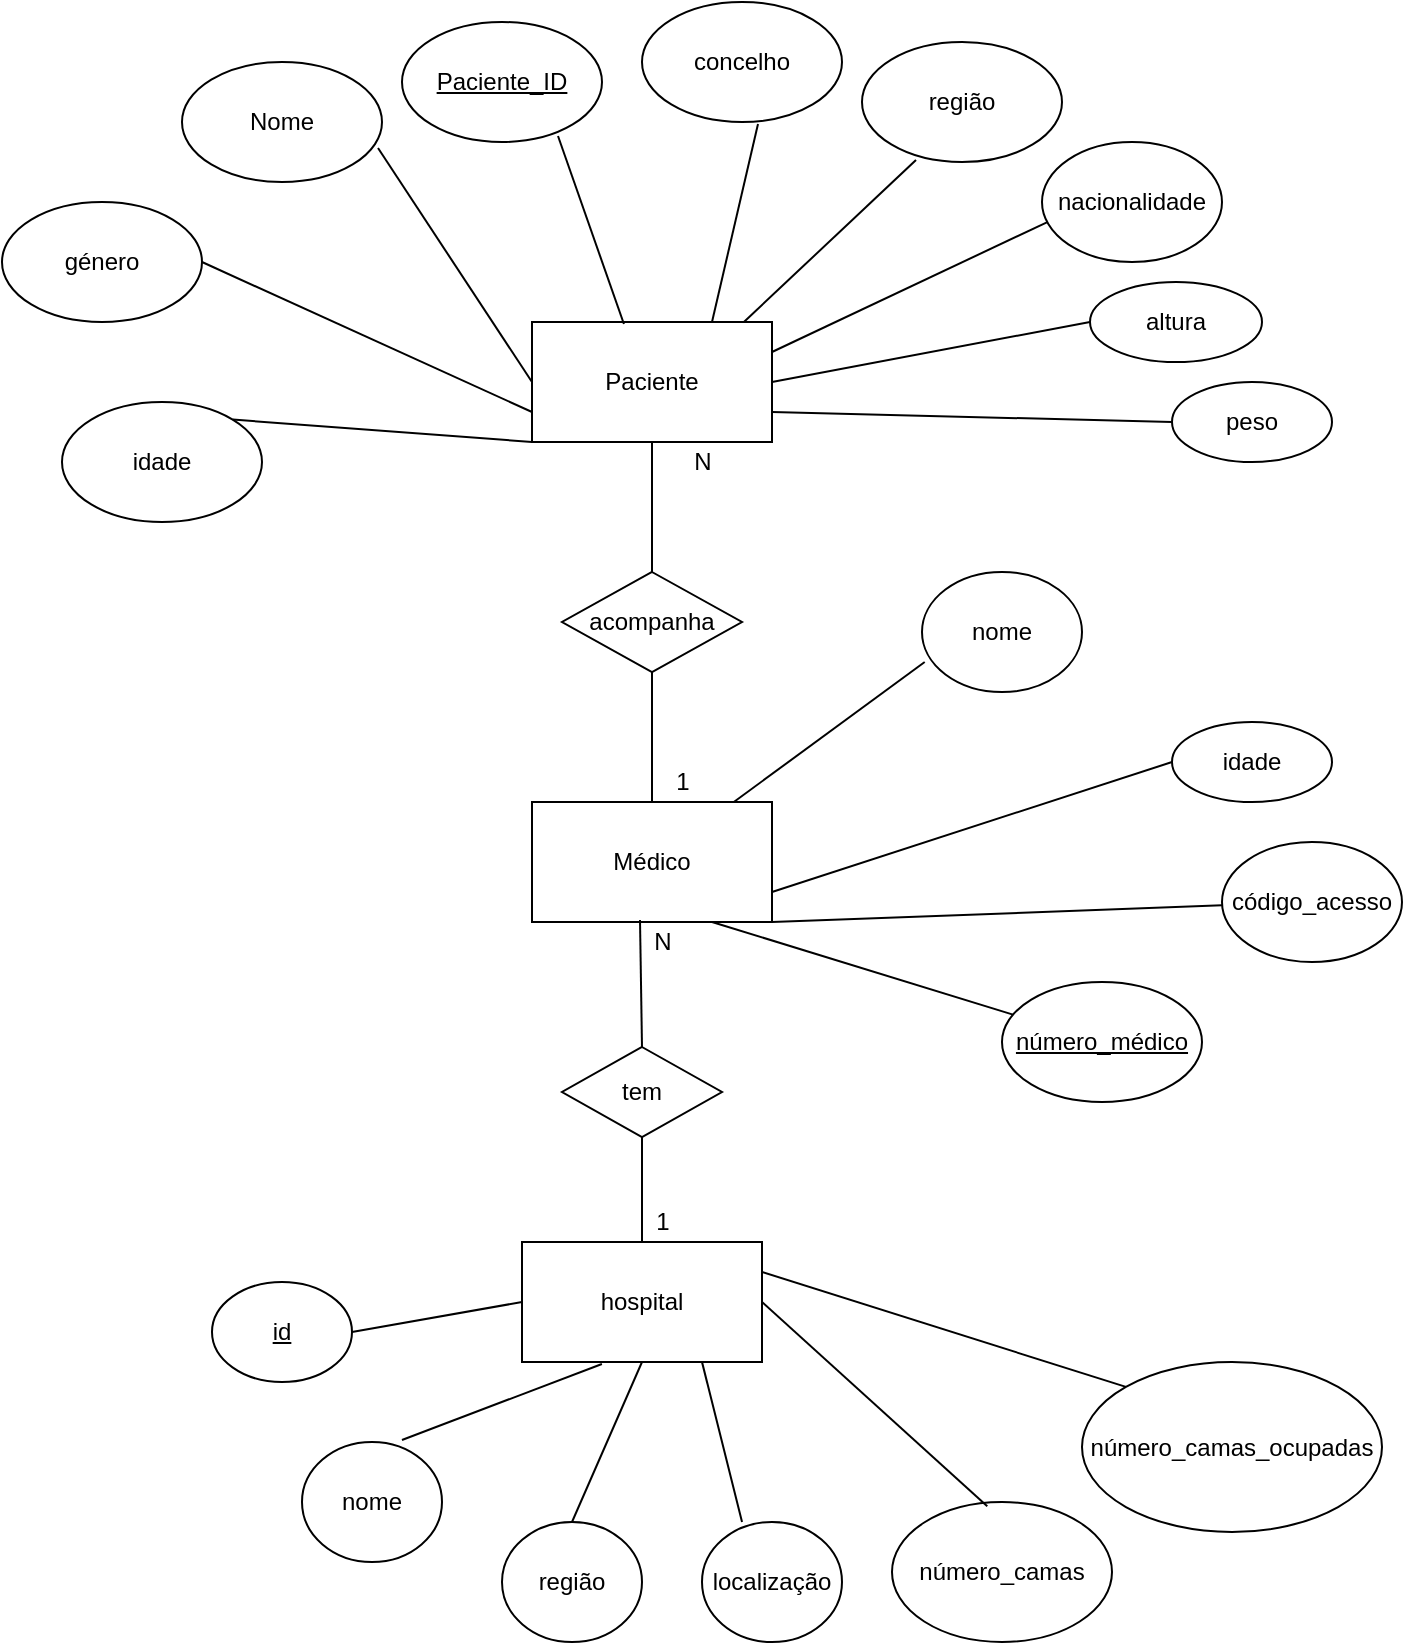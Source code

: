 <mxfile version="14.0.5" type="device"><diagram id="f--F8EsDBHSOKIHSR-84" name="Page-1"><mxGraphModel dx="1865" dy="580" grid="1" gridSize="10" guides="1" tooltips="1" connect="1" arrows="1" fold="1" page="1" pageScale="1" pageWidth="827" pageHeight="1169" math="0" shadow="0"><root><mxCell id="0"/><mxCell id="1" parent="0"/><mxCell id="Xb4EmeScTft-7IgKbN7Q-1" value="Paciente" style="rounded=0;whiteSpace=wrap;html=1;" parent="1" vertex="1"><mxGeometry x="85" y="170" width="120" height="60" as="geometry"/></mxCell><mxCell id="Xb4EmeScTft-7IgKbN7Q-2" value="&lt;u&gt;Paciente_ID&lt;/u&gt;" style="ellipse;whiteSpace=wrap;html=1;" parent="1" vertex="1"><mxGeometry x="20" y="20" width="100" height="60" as="geometry"/></mxCell><mxCell id="Xb4EmeScTft-7IgKbN7Q-3" value="" style="endArrow=none;html=1;entryX=0.78;entryY=0.95;entryDx=0;entryDy=0;exitX=0.383;exitY=0.017;exitDx=0;exitDy=0;entryPerimeter=0;exitPerimeter=0;" parent="1" source="Xb4EmeScTft-7IgKbN7Q-1" target="Xb4EmeScTft-7IgKbN7Q-2" edge="1"><mxGeometry width="50" height="50" relative="1" as="geometry"><mxPoint x="390" y="430" as="sourcePoint"/><mxPoint x="440" y="380" as="targetPoint"/><Array as="points"/></mxGeometry></mxCell><mxCell id="Xb4EmeScTft-7IgKbN7Q-8" value="Nome" style="ellipse;whiteSpace=wrap;html=1;" parent="1" vertex="1"><mxGeometry x="-90" y="40" width="100" height="60" as="geometry"/></mxCell><mxCell id="Xb4EmeScTft-7IgKbN7Q-9" value="idade" style="ellipse;whiteSpace=wrap;html=1;" parent="1" vertex="1"><mxGeometry x="-150" y="210" width="100" height="60" as="geometry"/></mxCell><mxCell id="Xb4EmeScTft-7IgKbN7Q-10" value="género" style="ellipse;whiteSpace=wrap;html=1;" parent="1" vertex="1"><mxGeometry x="-180" y="110" width="100" height="60" as="geometry"/></mxCell><mxCell id="Xb4EmeScTft-7IgKbN7Q-11" value="concelho" style="ellipse;whiteSpace=wrap;html=1;" parent="1" vertex="1"><mxGeometry x="140" y="10" width="100" height="60" as="geometry"/></mxCell><mxCell id="Xb4EmeScTft-7IgKbN7Q-12" value="região" style="ellipse;whiteSpace=wrap;html=1;" parent="1" vertex="1"><mxGeometry x="250" y="30" width="100" height="60" as="geometry"/></mxCell><mxCell id="Xb4EmeScTft-7IgKbN7Q-13" value="nacionalidade" style="ellipse;whiteSpace=wrap;html=1;" parent="1" vertex="1"><mxGeometry x="340" y="80" width="90" height="60" as="geometry"/></mxCell><mxCell id="Xb4EmeScTft-7IgKbN7Q-14" value="altura" style="ellipse;whiteSpace=wrap;html=1;" parent="1" vertex="1"><mxGeometry x="364" y="150" width="86" height="40" as="geometry"/></mxCell><mxCell id="Xb4EmeScTft-7IgKbN7Q-15" value="peso" style="ellipse;whiteSpace=wrap;html=1;" parent="1" vertex="1"><mxGeometry x="405" y="200" width="80" height="40" as="geometry"/></mxCell><mxCell id="Xb4EmeScTft-7IgKbN7Q-17" value="" style="endArrow=none;html=1;exitX=0.98;exitY=0.717;exitDx=0;exitDy=0;exitPerimeter=0;entryX=0;entryY=0.5;entryDx=0;entryDy=0;" parent="1" source="Xb4EmeScTft-7IgKbN7Q-8" target="Xb4EmeScTft-7IgKbN7Q-1" edge="1"><mxGeometry width="50" height="50" relative="1" as="geometry"><mxPoint x="390" y="430" as="sourcePoint"/><mxPoint x="440" y="380" as="targetPoint"/></mxGeometry></mxCell><mxCell id="Xb4EmeScTft-7IgKbN7Q-19" value="" style="endArrow=none;html=1;exitX=1;exitY=0.5;exitDx=0;exitDy=0;entryX=0;entryY=0.75;entryDx=0;entryDy=0;" parent="1" source="Xb4EmeScTft-7IgKbN7Q-10" target="Xb4EmeScTft-7IgKbN7Q-1" edge="1"><mxGeometry width="50" height="50" relative="1" as="geometry"><mxPoint x="40" y="190" as="sourcePoint"/><mxPoint x="150" y="195" as="targetPoint"/></mxGeometry></mxCell><mxCell id="Xb4EmeScTft-7IgKbN7Q-20" value="" style="endArrow=none;html=1;exitX=1;exitY=0;exitDx=0;exitDy=0;entryX=0;entryY=1;entryDx=0;entryDy=0;" parent="1" source="Xb4EmeScTft-7IgKbN7Q-9" target="Xb4EmeScTft-7IgKbN7Q-1" edge="1"><mxGeometry width="50" height="50" relative="1" as="geometry"><mxPoint x="-20" y="260" as="sourcePoint"/><mxPoint x="162" y="211.98" as="targetPoint"/></mxGeometry></mxCell><mxCell id="Xb4EmeScTft-7IgKbN7Q-21" value="" style="endArrow=none;html=1;exitX=0;exitY=0.5;exitDx=0;exitDy=0;entryX=1;entryY=0.75;entryDx=0;entryDy=0;" parent="1" source="Xb4EmeScTft-7IgKbN7Q-15" target="Xb4EmeScTft-7IgKbN7Q-1" edge="1"><mxGeometry width="50" height="50" relative="1" as="geometry"><mxPoint x="-10" y="270" as="sourcePoint"/><mxPoint x="172" y="221.98" as="targetPoint"/></mxGeometry></mxCell><mxCell id="Xb4EmeScTft-7IgKbN7Q-22" value="" style="endArrow=none;html=1;exitX=0;exitY=0.5;exitDx=0;exitDy=0;entryX=1;entryY=0.5;entryDx=0;entryDy=0;" parent="1" source="Xb4EmeScTft-7IgKbN7Q-14" target="Xb4EmeScTft-7IgKbN7Q-1" edge="1"><mxGeometry width="50" height="50" relative="1" as="geometry"><mxPoint y="280" as="sourcePoint"/><mxPoint x="182" y="231.98" as="targetPoint"/></mxGeometry></mxCell><mxCell id="Xb4EmeScTft-7IgKbN7Q-23" value="" style="endArrow=none;html=1;exitX=0.03;exitY=0.667;exitDx=0;exitDy=0;entryX=1;entryY=0.25;entryDx=0;entryDy=0;exitPerimeter=0;" parent="1" source="Xb4EmeScTft-7IgKbN7Q-13" target="Xb4EmeScTft-7IgKbN7Q-1" edge="1"><mxGeometry width="50" height="50" relative="1" as="geometry"><mxPoint x="10" y="290" as="sourcePoint"/><mxPoint x="192" y="241.98" as="targetPoint"/></mxGeometry></mxCell><mxCell id="Xb4EmeScTft-7IgKbN7Q-24" value="" style="endArrow=none;html=1;exitX=0.27;exitY=0.983;exitDx=0;exitDy=0;entryX=0.883;entryY=0;entryDx=0;entryDy=0;entryPerimeter=0;exitPerimeter=0;" parent="1" source="Xb4EmeScTft-7IgKbN7Q-12" target="Xb4EmeScTft-7IgKbN7Q-1" edge="1"><mxGeometry width="50" height="50" relative="1" as="geometry"><mxPoint x="20" y="300" as="sourcePoint"/><mxPoint x="202" y="251.98" as="targetPoint"/></mxGeometry></mxCell><mxCell id="Xb4EmeScTft-7IgKbN7Q-25" value="" style="endArrow=none;html=1;exitX=0.58;exitY=1.017;exitDx=0;exitDy=0;entryX=0.75;entryY=0;entryDx=0;entryDy=0;exitPerimeter=0;" parent="1" source="Xb4EmeScTft-7IgKbN7Q-11" target="Xb4EmeScTft-7IgKbN7Q-1" edge="1"><mxGeometry width="50" height="50" relative="1" as="geometry"><mxPoint x="30" y="310" as="sourcePoint"/><mxPoint x="212" y="261.98" as="targetPoint"/></mxGeometry></mxCell><mxCell id="Xb4EmeScTft-7IgKbN7Q-26" value="Médico" style="rounded=0;whiteSpace=wrap;html=1;" parent="1" vertex="1"><mxGeometry x="85" y="410" width="120" height="60" as="geometry"/></mxCell><mxCell id="Xb4EmeScTft-7IgKbN7Q-27" value="&lt;u&gt;número_médico&lt;/u&gt;" style="ellipse;whiteSpace=wrap;html=1;" parent="1" vertex="1"><mxGeometry x="320" y="500" width="100" height="60" as="geometry"/></mxCell><mxCell id="Xb4EmeScTft-7IgKbN7Q-28" value="código_acesso" style="ellipse;whiteSpace=wrap;html=1;" parent="1" vertex="1"><mxGeometry x="430" y="430" width="90" height="60" as="geometry"/></mxCell><mxCell id="Xb4EmeScTft-7IgKbN7Q-29" value="nome&lt;span style=&quot;color: rgba(0 , 0 , 0 , 0) ; font-family: monospace ; font-size: 0px&quot;&gt;%3CmxGraphModel%3E%3Croot%3E%3CmxCell%20id%3D%220%22%2F%3E%3CmxCell%20id%3D%221%22%20parent%3D%220%22%2F%3E%3CmxCell%20id%3D%222%22%20value%3D%22c%C3%B3digo_acesso%22%20style%3D%22ellipse%3BwhiteSpace%3Dwrap%3Bhtml%3D1%3B%22%20vertex%3D%221%22%20parent%3D%221%22%3E%3CmxGeometry%20x%3D%22150%22%20y%3D%22570%22%20width%3D%22120%22%20height%3D%2280%22%20as%3D%22geometry%22%2F%3E%3C%2FmxCell%3E%3C%2Froot%3E%3C%2FmxGraphModel%3E&lt;/span&gt;" style="ellipse;whiteSpace=wrap;html=1;" parent="1" vertex="1"><mxGeometry x="280" y="295" width="80" height="60" as="geometry"/></mxCell><mxCell id="Xb4EmeScTft-7IgKbN7Q-30" value="idade" style="ellipse;whiteSpace=wrap;html=1;" parent="1" vertex="1"><mxGeometry x="405" y="370" width="80" height="40" as="geometry"/></mxCell><mxCell id="Xb4EmeScTft-7IgKbN7Q-32" value="" style="endArrow=none;html=1;entryX=0.75;entryY=1;entryDx=0;entryDy=0;" parent="1" source="Xb4EmeScTft-7IgKbN7Q-27" target="Xb4EmeScTft-7IgKbN7Q-26" edge="1"><mxGeometry width="50" height="50" relative="1" as="geometry"><mxPoint x="390" y="530" as="sourcePoint"/><mxPoint x="440" y="480" as="targetPoint"/></mxGeometry></mxCell><mxCell id="Xb4EmeScTft-7IgKbN7Q-33" value="" style="endArrow=none;html=1;entryX=1;entryY=1;entryDx=0;entryDy=0;" parent="1" source="Xb4EmeScTft-7IgKbN7Q-28" target="Xb4EmeScTft-7IgKbN7Q-26" edge="1"><mxGeometry width="50" height="50" relative="1" as="geometry"><mxPoint x="244.96" y="496" as="sourcePoint"/><mxPoint x="330" y="530" as="targetPoint"/></mxGeometry></mxCell><mxCell id="Xb4EmeScTft-7IgKbN7Q-34" value="" style="endArrow=none;html=1;entryX=1;entryY=0.75;entryDx=0;entryDy=0;exitX=0;exitY=0.5;exitDx=0;exitDy=0;" parent="1" source="Xb4EmeScTft-7IgKbN7Q-30" target="Xb4EmeScTft-7IgKbN7Q-26" edge="1"><mxGeometry width="50" height="50" relative="1" as="geometry"><mxPoint x="254.96" y="506" as="sourcePoint"/><mxPoint x="340" y="540" as="targetPoint"/><Array as="points"/></mxGeometry></mxCell><mxCell id="Xb4EmeScTft-7IgKbN7Q-36" value="" style="endArrow=none;html=1;entryX=0.017;entryY=0.75;entryDx=0;entryDy=0;entryPerimeter=0;" parent="1" source="Xb4EmeScTft-7IgKbN7Q-26" target="Xb4EmeScTft-7IgKbN7Q-29" edge="1"><mxGeometry width="50" height="50" relative="1" as="geometry"><mxPoint x="274.96" y="526" as="sourcePoint"/><mxPoint x="360" y="560" as="targetPoint"/></mxGeometry></mxCell><mxCell id="Xb4EmeScTft-7IgKbN7Q-38" value="N" style="text;html=1;align=center;verticalAlign=middle;resizable=0;points=[];autosize=1;" parent="1" vertex="1"><mxGeometry x="160" y="230" width="20" height="20" as="geometry"/></mxCell><mxCell id="Xb4EmeScTft-7IgKbN7Q-39" value="1" style="text;html=1;align=center;verticalAlign=middle;resizable=0;points=[];autosize=1;" parent="1" vertex="1"><mxGeometry x="150" y="390" width="20" height="20" as="geometry"/></mxCell><mxCell id="Xb4EmeScTft-7IgKbN7Q-41" value="acompanha" style="rhombus;whiteSpace=wrap;html=1;" parent="1" vertex="1"><mxGeometry x="100" y="295" width="90" height="50" as="geometry"/></mxCell><mxCell id="Xb4EmeScTft-7IgKbN7Q-43" value="" style="endArrow=none;html=1;exitX=0.5;exitY=0;exitDx=0;exitDy=0;entryX=0.5;entryY=1;entryDx=0;entryDy=0;" parent="1" source="Xb4EmeScTft-7IgKbN7Q-26" target="Xb4EmeScTft-7IgKbN7Q-41" edge="1"><mxGeometry width="50" height="50" relative="1" as="geometry"><mxPoint x="390" y="430" as="sourcePoint"/><mxPoint x="440" y="380" as="targetPoint"/></mxGeometry></mxCell><mxCell id="Xb4EmeScTft-7IgKbN7Q-44" value="hospital" style="rounded=0;whiteSpace=wrap;html=1;" parent="1" vertex="1"><mxGeometry x="80" y="630" width="120" height="60" as="geometry"/></mxCell><mxCell id="Xb4EmeScTft-7IgKbN7Q-45" value="&lt;u&gt;id&lt;/u&gt;" style="ellipse;whiteSpace=wrap;html=1;" parent="1" vertex="1"><mxGeometry x="-75" y="650" width="70" height="50" as="geometry"/></mxCell><mxCell id="Xb4EmeScTft-7IgKbN7Q-46" value="nome" style="ellipse;whiteSpace=wrap;html=1;" parent="1" vertex="1"><mxGeometry x="-30" y="730" width="70" height="60" as="geometry"/></mxCell><mxCell id="Xb4EmeScTft-7IgKbN7Q-47" value="localização" style="ellipse;whiteSpace=wrap;html=1;" parent="1" vertex="1"><mxGeometry x="170" y="770" width="70" height="60" as="geometry"/></mxCell><mxCell id="Xb4EmeScTft-7IgKbN7Q-48" value="região" style="ellipse;whiteSpace=wrap;html=1;" parent="1" vertex="1"><mxGeometry x="70" y="770" width="70" height="60" as="geometry"/></mxCell><mxCell id="Xb4EmeScTft-7IgKbN7Q-49" value="número_camas" style="ellipse;whiteSpace=wrap;html=1;" parent="1" vertex="1"><mxGeometry x="265" y="760" width="110" height="70" as="geometry"/></mxCell><mxCell id="Xb4EmeScTft-7IgKbN7Q-50" value="" style="endArrow=none;html=1;exitX=1;exitY=0.5;exitDx=0;exitDy=0;entryX=0;entryY=0.5;entryDx=0;entryDy=0;" parent="1" source="Xb4EmeScTft-7IgKbN7Q-45" target="Xb4EmeScTft-7IgKbN7Q-44" edge="1"><mxGeometry width="50" height="50" relative="1" as="geometry"><mxPoint x="390" y="730" as="sourcePoint"/><mxPoint x="440" y="680" as="targetPoint"/></mxGeometry></mxCell><mxCell id="Xb4EmeScTft-7IgKbN7Q-51" value="" style="endArrow=none;html=1;exitX=0.714;exitY=-0.017;exitDx=0;exitDy=0;exitPerimeter=0;entryX=0.333;entryY=1.017;entryDx=0;entryDy=0;entryPerimeter=0;" parent="1" source="Xb4EmeScTft-7IgKbN7Q-46" target="Xb4EmeScTft-7IgKbN7Q-44" edge="1"><mxGeometry width="50" height="50" relative="1" as="geometry"><mxPoint x="390" y="730" as="sourcePoint"/><mxPoint x="440" y="680" as="targetPoint"/></mxGeometry></mxCell><mxCell id="Xb4EmeScTft-7IgKbN7Q-52" value="" style="endArrow=none;html=1;exitX=0.5;exitY=0;exitDx=0;exitDy=0;entryX=0.5;entryY=1;entryDx=0;entryDy=0;" parent="1" source="Xb4EmeScTft-7IgKbN7Q-48" target="Xb4EmeScTft-7IgKbN7Q-44" edge="1"><mxGeometry width="50" height="50" relative="1" as="geometry"><mxPoint x="390" y="730" as="sourcePoint"/><mxPoint x="440" y="680" as="targetPoint"/></mxGeometry></mxCell><mxCell id="Xb4EmeScTft-7IgKbN7Q-53" value="" style="endArrow=none;html=1;exitX=0.286;exitY=0;exitDx=0;exitDy=0;exitPerimeter=0;entryX=0.75;entryY=1;entryDx=0;entryDy=0;" parent="1" source="Xb4EmeScTft-7IgKbN7Q-47" target="Xb4EmeScTft-7IgKbN7Q-44" edge="1"><mxGeometry width="50" height="50" relative="1" as="geometry"><mxPoint x="390" y="730" as="sourcePoint"/><mxPoint x="440" y="680" as="targetPoint"/></mxGeometry></mxCell><mxCell id="Xb4EmeScTft-7IgKbN7Q-54" value="" style="endArrow=none;html=1;entryX=1;entryY=0.5;entryDx=0;entryDy=0;exitX=0.433;exitY=0.031;exitDx=0;exitDy=0;exitPerimeter=0;" parent="1" source="Xb4EmeScTft-7IgKbN7Q-49" target="Xb4EmeScTft-7IgKbN7Q-44" edge="1"><mxGeometry width="50" height="50" relative="1" as="geometry"><mxPoint x="390" y="730" as="sourcePoint"/><mxPoint x="440" y="680" as="targetPoint"/></mxGeometry></mxCell><mxCell id="Xb4EmeScTft-7IgKbN7Q-55" value="tem" style="rhombus;whiteSpace=wrap;html=1;" parent="1" vertex="1"><mxGeometry x="100" y="532.5" width="80" height="45" as="geometry"/></mxCell><mxCell id="Xb4EmeScTft-7IgKbN7Q-56" value="" style="endArrow=none;html=1;exitX=0.5;exitY=0;exitDx=0;exitDy=0;entryX=0.5;entryY=1;entryDx=0;entryDy=0;" parent="1" source="Xb4EmeScTft-7IgKbN7Q-44" target="Xb4EmeScTft-7IgKbN7Q-55" edge="1"><mxGeometry width="50" height="50" relative="1" as="geometry"><mxPoint x="390" y="430" as="sourcePoint"/><mxPoint x="440" y="380" as="targetPoint"/></mxGeometry></mxCell><mxCell id="Xb4EmeScTft-7IgKbN7Q-57" value="" style="endArrow=none;html=1;exitX=0.5;exitY=0;exitDx=0;exitDy=0;entryX=0.45;entryY=0.983;entryDx=0;entryDy=0;entryPerimeter=0;" parent="1" source="Xb4EmeScTft-7IgKbN7Q-55" target="Xb4EmeScTft-7IgKbN7Q-26" edge="1"><mxGeometry width="50" height="50" relative="1" as="geometry"><mxPoint x="390" y="430" as="sourcePoint"/><mxPoint x="440" y="380" as="targetPoint"/></mxGeometry></mxCell><mxCell id="Xb4EmeScTft-7IgKbN7Q-58" value="1" style="text;html=1;align=center;verticalAlign=middle;resizable=0;points=[];autosize=1;" parent="1" vertex="1"><mxGeometry x="140" y="610" width="20" height="20" as="geometry"/></mxCell><mxCell id="Xb4EmeScTft-7IgKbN7Q-59" value="N" style="text;html=1;align=center;verticalAlign=middle;resizable=0;points=[];autosize=1;" parent="1" vertex="1"><mxGeometry x="140" y="470" width="20" height="20" as="geometry"/></mxCell><mxCell id="HUjxDUlqtAKOcTwyS0F9-3" value="" style="endArrow=none;html=1;exitX=0.5;exitY=0;exitDx=0;exitDy=0;entryX=0.5;entryY=1;entryDx=0;entryDy=0;" parent="1" source="Xb4EmeScTft-7IgKbN7Q-41" target="Xb4EmeScTft-7IgKbN7Q-1" edge="1"><mxGeometry width="50" height="50" relative="1" as="geometry"><mxPoint x="155" y="305" as="sourcePoint"/><mxPoint x="161.04" y="241.98" as="targetPoint"/></mxGeometry></mxCell><mxCell id="RWsMy_RdJDHkBWVVwCfF-1" value="número_camas_ocupadas" style="ellipse;whiteSpace=wrap;html=1;" vertex="1" parent="1"><mxGeometry x="360" y="690" width="150" height="85" as="geometry"/></mxCell><mxCell id="RWsMy_RdJDHkBWVVwCfF-3" value="" style="endArrow=none;html=1;entryX=1;entryY=0.25;entryDx=0;entryDy=0;exitX=0;exitY=0;exitDx=0;exitDy=0;" edge="1" parent="1" source="RWsMy_RdJDHkBWVVwCfF-1" target="Xb4EmeScTft-7IgKbN7Q-44"><mxGeometry width="50" height="50" relative="1" as="geometry"><mxPoint x="314" y="780.02" as="sourcePoint"/><mxPoint x="210" y="670" as="targetPoint"/></mxGeometry></mxCell></root></mxGraphModel></diagram></mxfile>